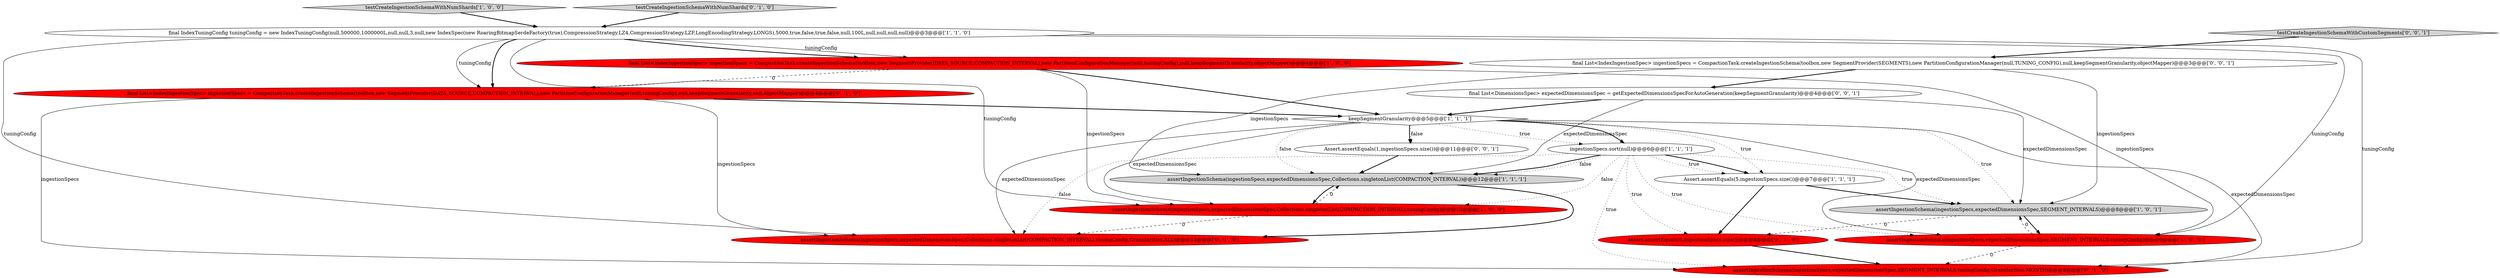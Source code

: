 digraph {
8 [style = filled, label = "Assert.assertEquals(5,ingestionSpecs.size())@@@7@@@['1', '1', '1']", fillcolor = white, shape = ellipse image = "AAA0AAABBB1BBB"];
13 [style = filled, label = "final List<IndexIngestionSpec> ingestionSpecs = CompactionTask.createIngestionSchema(toolbox,new SegmentProvider(DATA_SOURCE,COMPACTION_INTERVAL),new PartitionConfigurationManager(null,tuningConfig),null,keepSegmentGranularity,null,objectMapper)@@@4@@@['0', '1', '0']", fillcolor = red, shape = ellipse image = "AAA1AAABBB2BBB"];
17 [style = filled, label = "final List<DimensionsSpec> expectedDimensionsSpec = getExpectedDimensionsSpecForAutoGeneration(keepSegmentGranularity)@@@4@@@['0', '0', '1']", fillcolor = white, shape = ellipse image = "AAA0AAABBB3BBB"];
16 [style = filled, label = "Assert.assertEquals(1,ingestionSpecs.size())@@@11@@@['0', '0', '1']", fillcolor = white, shape = ellipse image = "AAA0AAABBB3BBB"];
2 [style = filled, label = "assertIngestionSchema(ingestionSpecs,expectedDimensionsSpec,SEGMENT_INTERVALS,tuningConfig)@@@9@@@['1', '0', '0']", fillcolor = red, shape = ellipse image = "AAA1AAABBB1BBB"];
9 [style = filled, label = "keepSegmentGranularity@@@5@@@['1', '1', '1']", fillcolor = white, shape = diamond image = "AAA0AAABBB1BBB"];
12 [style = filled, label = "assertIngestionSchema(ingestionSpecs,expectedDimensionsSpec,Collections.singletonList(COMPACTION_INTERVAL),tuningConfig,Granularities.ALL)@@@13@@@['0', '1', '0']", fillcolor = red, shape = ellipse image = "AAA1AAABBB2BBB"];
11 [style = filled, label = "Assert.assertEquals(6,ingestionSpecs.size())@@@8@@@['0', '1', '0']", fillcolor = red, shape = ellipse image = "AAA1AAABBB2BBB"];
7 [style = filled, label = "ingestionSpecs.sort(null)@@@6@@@['1', '1', '1']", fillcolor = white, shape = ellipse image = "AAA0AAABBB1BBB"];
5 [style = filled, label = "final IndexTuningConfig tuningConfig = new IndexTuningConfig(null,500000,1000000L,null,null,3,null,new IndexSpec(new RoaringBitmapSerdeFactory(true),CompressionStrategy.LZ4,CompressionStrategy.LZF,LongEncodingStrategy.LONGS),5000,true,false,true,false,null,100L,null,null,null,null)@@@3@@@['1', '1', '0']", fillcolor = white, shape = ellipse image = "AAA0AAABBB1BBB"];
6 [style = filled, label = "testCreateIngestionSchemaWithNumShards['1', '0', '0']", fillcolor = lightgray, shape = diamond image = "AAA0AAABBB1BBB"];
14 [style = filled, label = "testCreateIngestionSchemaWithNumShards['0', '1', '0']", fillcolor = lightgray, shape = diamond image = "AAA0AAABBB2BBB"];
0 [style = filled, label = "assertIngestionSchema(ingestionSpecs,expectedDimensionsSpec,SEGMENT_INTERVALS)@@@8@@@['1', '0', '1']", fillcolor = lightgray, shape = ellipse image = "AAA0AAABBB1BBB"];
18 [style = filled, label = "testCreateIngestionSchemaWithCustomSegments['0', '0', '1']", fillcolor = lightgray, shape = diamond image = "AAA0AAABBB3BBB"];
10 [style = filled, label = "assertIngestionSchema(ingestionSpecs,expectedDimensionsSpec,SEGMENT_INTERVALS,tuningConfig,Granularities.MONTH)@@@9@@@['0', '1', '0']", fillcolor = red, shape = ellipse image = "AAA1AAABBB2BBB"];
4 [style = filled, label = "assertIngestionSchema(ingestionSpecs,expectedDimensionsSpec,Collections.singletonList(COMPACTION_INTERVAL),tuningConfig)@@@13@@@['1', '0', '0']", fillcolor = red, shape = ellipse image = "AAA1AAABBB1BBB"];
3 [style = filled, label = "final List<IndexIngestionSpec> ingestionSpecs = CompactionTask.createIngestionSchema(toolbox,new SegmentProvider(DATA_SOURCE,COMPACTION_INTERVAL),new PartitionConfigurationManager(null,tuningConfig),null,keepSegmentGranularity,objectMapper)@@@4@@@['1', '0', '0']", fillcolor = red, shape = ellipse image = "AAA1AAABBB1BBB"];
1 [style = filled, label = "assertIngestionSchema(ingestionSpecs,expectedDimensionsSpec,Collections.singletonList(COMPACTION_INTERVAL))@@@12@@@['1', '1', '1']", fillcolor = lightgray, shape = ellipse image = "AAA0AAABBB1BBB"];
15 [style = filled, label = "final List<IndexIngestionSpec> ingestionSpecs = CompactionTask.createIngestionSchema(toolbox,new SegmentProvider(SEGMENTS),new PartitionConfigurationManager(null,TUNING_CONFIG),null,keepSegmentGranularity,objectMapper)@@@3@@@['0', '0', '1']", fillcolor = white, shape = ellipse image = "AAA0AAABBB3BBB"];
5->3 [style = bold, label=""];
7->2 [style = dotted, label="true"];
4->1 [style = dashed, label="0"];
1->4 [style = bold, label=""];
9->0 [style = dotted, label="true"];
7->1 [style = bold, label=""];
7->10 [style = dotted, label="true"];
5->2 [style = solid, label="tuningConfig"];
7->12 [style = dotted, label="false"];
5->4 [style = solid, label="tuningConfig"];
17->9 [style = bold, label=""];
0->2 [style = bold, label=""];
17->1 [style = solid, label="expectedDimensionsSpec"];
9->4 [style = solid, label="expectedDimensionsSpec"];
18->15 [style = bold, label=""];
17->0 [style = solid, label="expectedDimensionsSpec"];
0->11 [style = dashed, label="0"];
15->0 [style = solid, label="ingestionSpecs"];
9->7 [style = bold, label=""];
7->8 [style = bold, label=""];
5->3 [style = solid, label="tuningConfig"];
7->0 [style = dotted, label="true"];
9->16 [style = dotted, label="false"];
3->13 [style = dashed, label="0"];
9->16 [style = bold, label=""];
9->10 [style = solid, label="expectedDimensionsSpec"];
2->10 [style = dashed, label="0"];
4->12 [style = dashed, label="0"];
9->8 [style = dotted, label="true"];
8->0 [style = bold, label=""];
3->9 [style = bold, label=""];
5->10 [style = solid, label="tuningConfig"];
6->5 [style = bold, label=""];
15->17 [style = bold, label=""];
7->11 [style = dotted, label="true"];
2->0 [style = dashed, label="0"];
16->1 [style = bold, label=""];
13->12 [style = solid, label="ingestionSpecs"];
3->2 [style = solid, label="ingestionSpecs"];
11->10 [style = bold, label=""];
7->4 [style = dotted, label="false"];
5->13 [style = bold, label=""];
1->12 [style = bold, label=""];
5->12 [style = solid, label="tuningConfig"];
13->9 [style = bold, label=""];
7->1 [style = dotted, label="false"];
9->7 [style = dotted, label="true"];
5->13 [style = solid, label="tuningConfig"];
3->4 [style = solid, label="ingestionSpecs"];
15->1 [style = solid, label="ingestionSpecs"];
8->11 [style = bold, label=""];
7->8 [style = dotted, label="true"];
9->2 [style = solid, label="expectedDimensionsSpec"];
9->12 [style = solid, label="expectedDimensionsSpec"];
13->10 [style = solid, label="ingestionSpecs"];
14->5 [style = bold, label=""];
9->1 [style = dotted, label="false"];
}
